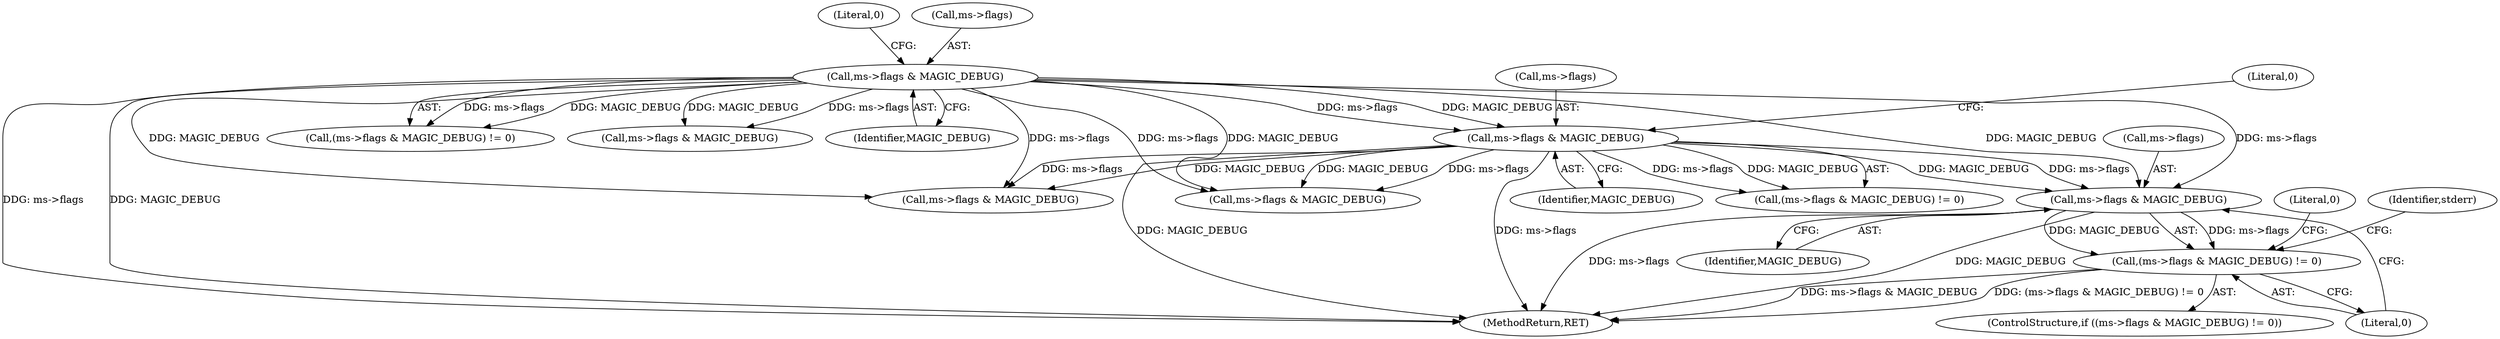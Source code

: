 digraph "0_file_4a284c89d6ef11aca34da65da7d673050a5ea320_4@pointer" {
"1001379" [label="(Call,ms->flags & MAGIC_DEBUG)"];
"1000180" [label="(Call,ms->flags & MAGIC_DEBUG)"];
"1000405" [label="(Call,ms->flags & MAGIC_DEBUG)"];
"1001378" [label="(Call,(ms->flags & MAGIC_DEBUG) != 0)"];
"1001380" [label="(Call,ms->flags)"];
"1001384" [label="(Literal,0)"];
"1000185" [label="(Literal,0)"];
"1000179" [label="(Call,(ms->flags & MAGIC_DEBUG) != 0)"];
"1000409" [label="(Identifier,MAGIC_DEBUG)"];
"1001392" [label="(Call,ms->flags & MAGIC_DEBUG)"];
"1001383" [label="(Identifier,MAGIC_DEBUG)"];
"1001777" [label="(MethodReturn,RET)"];
"1001386" [label="(Identifier,stderr)"];
"1001427" [label="(Call,ms->flags & MAGIC_DEBUG)"];
"1000406" [label="(Call,ms->flags)"];
"1001577" [label="(Call,ms->flags & MAGIC_DEBUG)"];
"1000180" [label="(Call,ms->flags & MAGIC_DEBUG)"];
"1000181" [label="(Call,ms->flags)"];
"1000405" [label="(Call,ms->flags & MAGIC_DEBUG)"];
"1001377" [label="(ControlStructure,if ((ms->flags & MAGIC_DEBUG) != 0))"];
"1000404" [label="(Call,(ms->flags & MAGIC_DEBUG) != 0)"];
"1000410" [label="(Literal,0)"];
"1001379" [label="(Call,ms->flags & MAGIC_DEBUG)"];
"1001378" [label="(Call,(ms->flags & MAGIC_DEBUG) != 0)"];
"1000184" [label="(Identifier,MAGIC_DEBUG)"];
"1001389" [label="(Literal,0)"];
"1001379" -> "1001378"  [label="AST: "];
"1001379" -> "1001383"  [label="CFG: "];
"1001380" -> "1001379"  [label="AST: "];
"1001383" -> "1001379"  [label="AST: "];
"1001384" -> "1001379"  [label="CFG: "];
"1001379" -> "1001777"  [label="DDG: ms->flags"];
"1001379" -> "1001777"  [label="DDG: MAGIC_DEBUG"];
"1001379" -> "1001378"  [label="DDG: ms->flags"];
"1001379" -> "1001378"  [label="DDG: MAGIC_DEBUG"];
"1000180" -> "1001379"  [label="DDG: ms->flags"];
"1000180" -> "1001379"  [label="DDG: MAGIC_DEBUG"];
"1000405" -> "1001379"  [label="DDG: ms->flags"];
"1000405" -> "1001379"  [label="DDG: MAGIC_DEBUG"];
"1000180" -> "1000179"  [label="AST: "];
"1000180" -> "1000184"  [label="CFG: "];
"1000181" -> "1000180"  [label="AST: "];
"1000184" -> "1000180"  [label="AST: "];
"1000185" -> "1000180"  [label="CFG: "];
"1000180" -> "1001777"  [label="DDG: MAGIC_DEBUG"];
"1000180" -> "1001777"  [label="DDG: ms->flags"];
"1000180" -> "1000179"  [label="DDG: ms->flags"];
"1000180" -> "1000179"  [label="DDG: MAGIC_DEBUG"];
"1000180" -> "1000405"  [label="DDG: ms->flags"];
"1000180" -> "1000405"  [label="DDG: MAGIC_DEBUG"];
"1000180" -> "1001392"  [label="DDG: ms->flags"];
"1000180" -> "1001392"  [label="DDG: MAGIC_DEBUG"];
"1000180" -> "1001427"  [label="DDG: ms->flags"];
"1000180" -> "1001427"  [label="DDG: MAGIC_DEBUG"];
"1000180" -> "1001577"  [label="DDG: ms->flags"];
"1000180" -> "1001577"  [label="DDG: MAGIC_DEBUG"];
"1000405" -> "1000404"  [label="AST: "];
"1000405" -> "1000409"  [label="CFG: "];
"1000406" -> "1000405"  [label="AST: "];
"1000409" -> "1000405"  [label="AST: "];
"1000410" -> "1000405"  [label="CFG: "];
"1000405" -> "1001777"  [label="DDG: MAGIC_DEBUG"];
"1000405" -> "1001777"  [label="DDG: ms->flags"];
"1000405" -> "1000404"  [label="DDG: ms->flags"];
"1000405" -> "1000404"  [label="DDG: MAGIC_DEBUG"];
"1000405" -> "1001392"  [label="DDG: ms->flags"];
"1000405" -> "1001392"  [label="DDG: MAGIC_DEBUG"];
"1000405" -> "1001427"  [label="DDG: ms->flags"];
"1000405" -> "1001427"  [label="DDG: MAGIC_DEBUG"];
"1001378" -> "1001377"  [label="AST: "];
"1001378" -> "1001384"  [label="CFG: "];
"1001384" -> "1001378"  [label="AST: "];
"1001386" -> "1001378"  [label="CFG: "];
"1001389" -> "1001378"  [label="CFG: "];
"1001378" -> "1001777"  [label="DDG: (ms->flags & MAGIC_DEBUG) != 0"];
"1001378" -> "1001777"  [label="DDG: ms->flags & MAGIC_DEBUG"];
}
